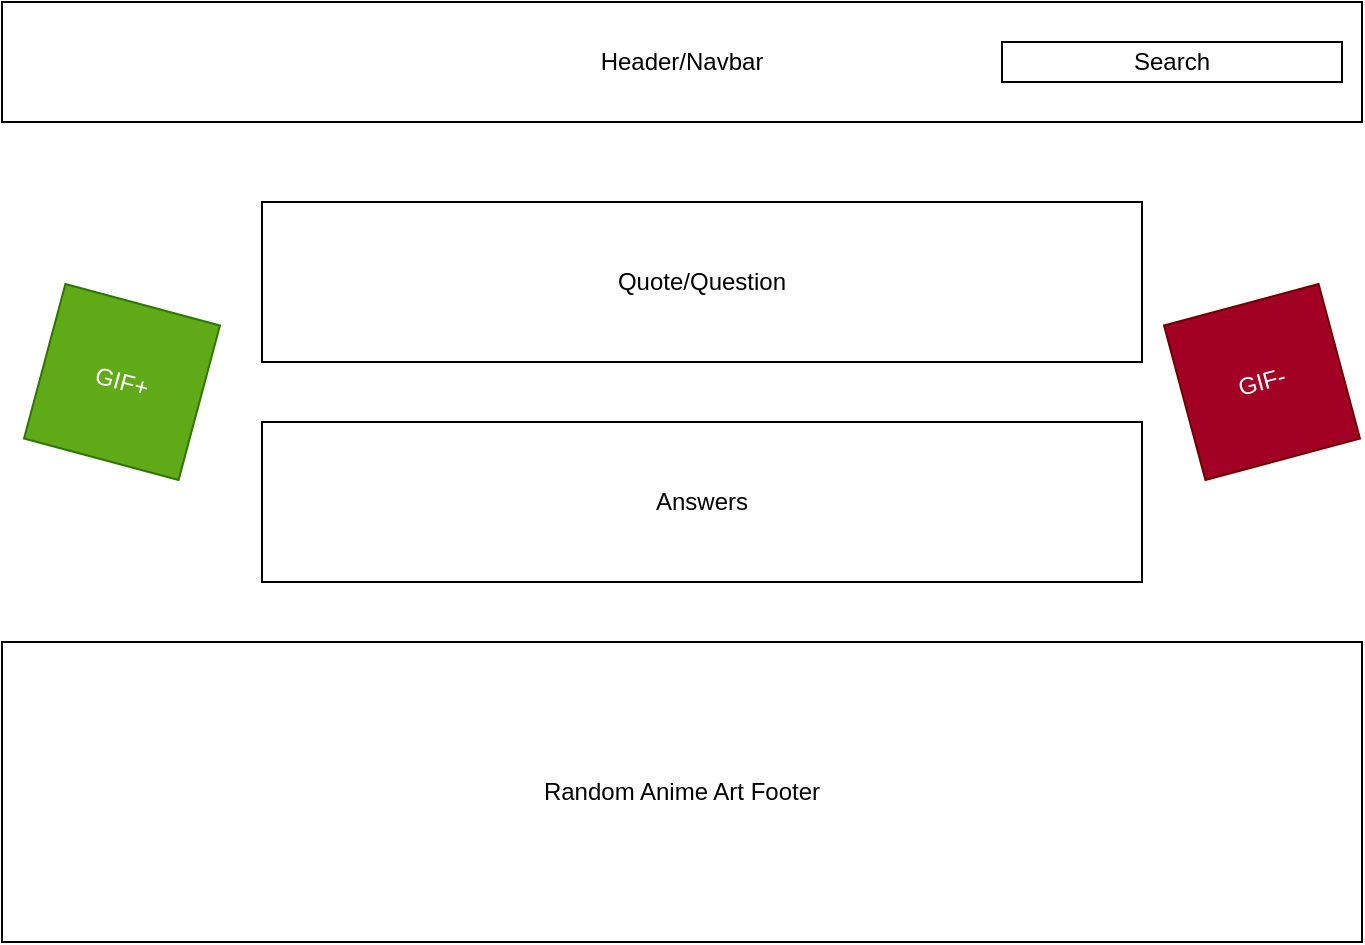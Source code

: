<mxfile>
    <diagram id="VXaFxo0FiwJ81_RNlHbv" name="Page-1">
        <mxGraphModel dx="717" dy="498" grid="1" gridSize="10" guides="1" tooltips="1" connect="1" arrows="1" fold="1" page="1" pageScale="1" pageWidth="850" pageHeight="1100" math="0" shadow="0">
            <root>
                <mxCell id="0"/>
                <mxCell id="1" parent="0"/>
                <mxCell id="2" value="Header/Navbar" style="rounded=0;whiteSpace=wrap;html=1;" vertex="1" parent="1">
                    <mxGeometry x="30" y="20" width="680" height="60" as="geometry"/>
                </mxCell>
                <mxCell id="3" value="Quote/Question" style="rounded=0;whiteSpace=wrap;html=1;" vertex="1" parent="1">
                    <mxGeometry x="160" y="120" width="440" height="80" as="geometry"/>
                </mxCell>
                <mxCell id="4" value="Answers" style="rounded=0;whiteSpace=wrap;html=1;" vertex="1" parent="1">
                    <mxGeometry x="160" y="230" width="440" height="80" as="geometry"/>
                </mxCell>
                <mxCell id="5" value="GIF+" style="whiteSpace=wrap;html=1;aspect=fixed;fillColor=#60a917;fontColor=#ffffff;strokeColor=#2D7600;rotation=15;" vertex="1" parent="1">
                    <mxGeometry x="50" y="170" width="80" height="80" as="geometry"/>
                </mxCell>
                <mxCell id="6" value="GIF-" style="whiteSpace=wrap;html=1;aspect=fixed;fillColor=#a20025;fontColor=#ffffff;strokeColor=#6F0000;rotation=-15;" vertex="1" parent="1">
                    <mxGeometry x="620" y="170" width="80" height="80" as="geometry"/>
                </mxCell>
                <mxCell id="8" value="Random Anime Art Footer" style="rounded=0;whiteSpace=wrap;html=1;" vertex="1" parent="1">
                    <mxGeometry x="30" y="340" width="680" height="150" as="geometry"/>
                </mxCell>
                <mxCell id="9" value="Search" style="rounded=0;whiteSpace=wrap;html=1;" vertex="1" parent="1">
                    <mxGeometry x="530" y="40" width="170" height="20" as="geometry"/>
                </mxCell>
            </root>
        </mxGraphModel>
    </diagram>
</mxfile>